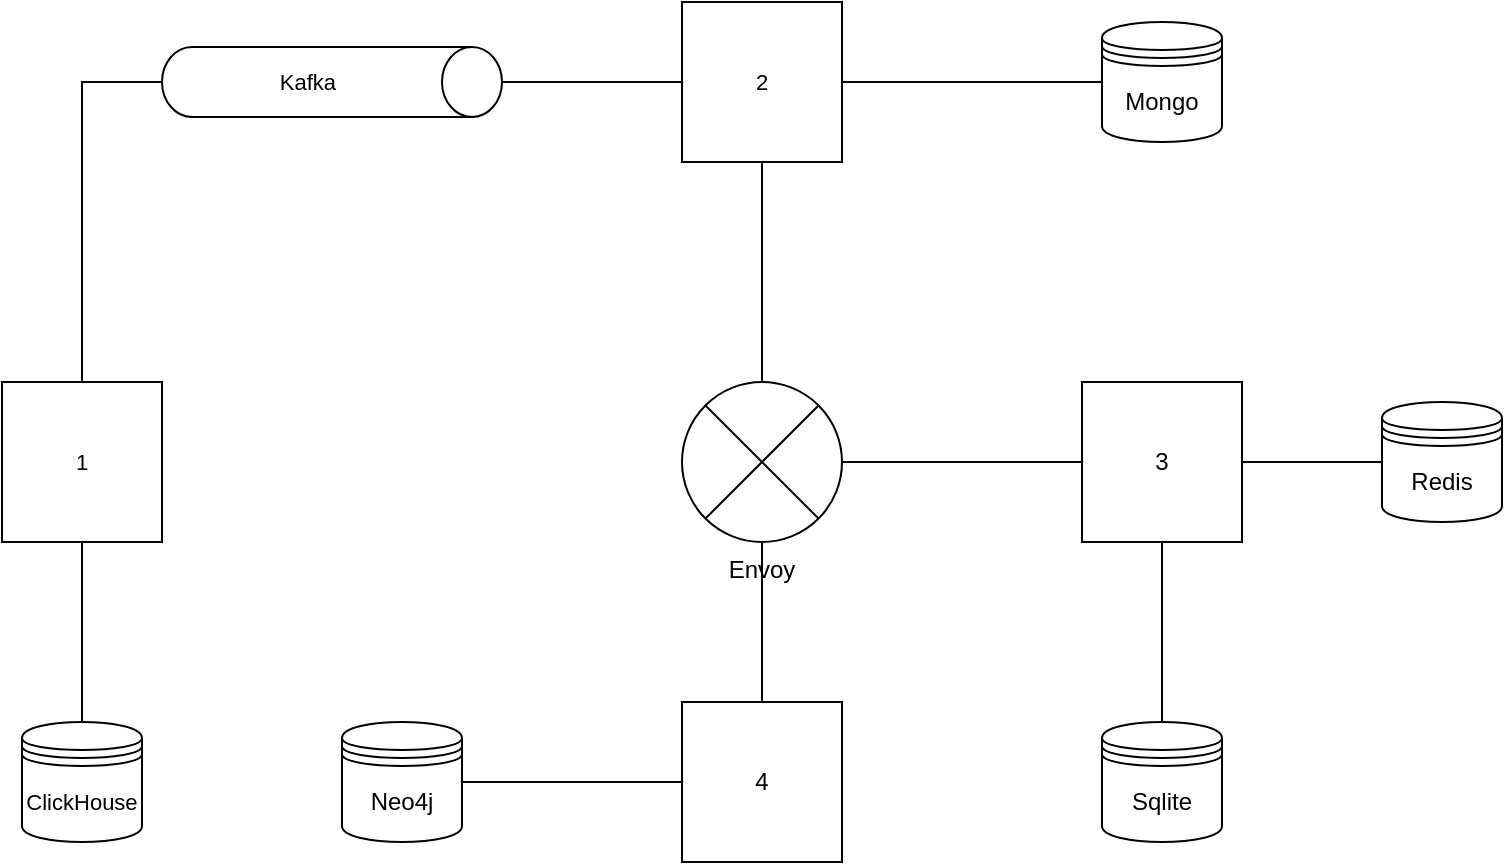 <mxfile version="22.1.11" type="device">
  <diagram name="Страница — 1" id="NXzjeNUAMhVC3dC2J_HC">
    <mxGraphModel dx="907" dy="643" grid="1" gridSize="10" guides="1" tooltips="1" connect="1" arrows="1" fold="1" page="1" pageScale="1" pageWidth="827" pageHeight="1169" math="0" shadow="0">
      <root>
        <mxCell id="0" />
        <mxCell id="1" parent="0" />
        <mxCell id="Q2JburaHx3kO2y-ahh9q-5" style="edgeStyle=orthogonalEdgeStyle;shape=connector;rounded=0;orthogonalLoop=1;jettySize=auto;html=1;labelBackgroundColor=default;strokeColor=default;align=center;verticalAlign=middle;fontFamily=Helvetica;fontSize=11;fontColor=default;endArrow=none;endFill=0;" edge="1" parent="1" source="Q2JburaHx3kO2y-ahh9q-1" target="Q2JburaHx3kO2y-ahh9q-2">
          <mxGeometry relative="1" as="geometry" />
        </mxCell>
        <mxCell id="Q2JburaHx3kO2y-ahh9q-24" style="edgeStyle=orthogonalEdgeStyle;shape=connector;rounded=0;orthogonalLoop=1;jettySize=auto;html=1;labelBackgroundColor=default;strokeColor=default;align=center;verticalAlign=middle;fontFamily=Helvetica;fontSize=11;fontColor=default;endArrow=none;endFill=0;" edge="1" parent="1" source="Q2JburaHx3kO2y-ahh9q-1" target="Q2JburaHx3kO2y-ahh9q-21">
          <mxGeometry relative="1" as="geometry" />
        </mxCell>
        <mxCell id="Q2JburaHx3kO2y-ahh9q-25" style="edgeStyle=orthogonalEdgeStyle;shape=connector;rounded=0;orthogonalLoop=1;jettySize=auto;html=1;labelBackgroundColor=default;strokeColor=default;align=center;verticalAlign=middle;fontFamily=Helvetica;fontSize=11;fontColor=default;endArrow=none;endFill=0;" edge="1" parent="1" source="Q2JburaHx3kO2y-ahh9q-1" target="Q2JburaHx3kO2y-ahh9q-6">
          <mxGeometry relative="1" as="geometry" />
        </mxCell>
        <mxCell id="Q2JburaHx3kO2y-ahh9q-1" value="Envoy" style="shape=sumEllipse;perimeter=ellipsePerimeter;whiteSpace=wrap;html=1;backgroundOutline=1;labelPosition=center;verticalLabelPosition=bottom;align=center;verticalAlign=top;" vertex="1" parent="1">
          <mxGeometry x="360" y="230" width="80" height="80" as="geometry" />
        </mxCell>
        <mxCell id="Q2JburaHx3kO2y-ahh9q-4" style="edgeStyle=orthogonalEdgeStyle;rounded=0;orthogonalLoop=1;jettySize=auto;html=1;endArrow=none;endFill=0;" edge="1" parent="1" source="Q2JburaHx3kO2y-ahh9q-2" target="Q2JburaHx3kO2y-ahh9q-3">
          <mxGeometry relative="1" as="geometry" />
        </mxCell>
        <mxCell id="Q2JburaHx3kO2y-ahh9q-19" style="edgeStyle=orthogonalEdgeStyle;shape=connector;rounded=0;orthogonalLoop=1;jettySize=auto;html=1;labelBackgroundColor=default;strokeColor=default;align=center;verticalAlign=middle;fontFamily=Helvetica;fontSize=11;fontColor=default;endArrow=none;endFill=0;" edge="1" parent="1" source="Q2JburaHx3kO2y-ahh9q-2" target="Q2JburaHx3kO2y-ahh9q-18">
          <mxGeometry relative="1" as="geometry" />
        </mxCell>
        <mxCell id="Q2JburaHx3kO2y-ahh9q-2" value="3" style="whiteSpace=wrap;html=1;aspect=fixed;" vertex="1" parent="1">
          <mxGeometry x="560" y="230" width="80" height="80" as="geometry" />
        </mxCell>
        <mxCell id="Q2JburaHx3kO2y-ahh9q-3" value="Sqlite" style="shape=datastore;whiteSpace=wrap;html=1;" vertex="1" parent="1">
          <mxGeometry x="570" y="400" width="60" height="60" as="geometry" />
        </mxCell>
        <mxCell id="Q2JburaHx3kO2y-ahh9q-8" style="edgeStyle=orthogonalEdgeStyle;shape=connector;rounded=0;orthogonalLoop=1;jettySize=auto;html=1;labelBackgroundColor=default;strokeColor=default;align=center;verticalAlign=middle;fontFamily=Helvetica;fontSize=11;fontColor=default;endArrow=none;endFill=0;" edge="1" parent="1" source="Q2JburaHx3kO2y-ahh9q-6" target="Q2JburaHx3kO2y-ahh9q-7">
          <mxGeometry relative="1" as="geometry" />
        </mxCell>
        <mxCell id="Q2JburaHx3kO2y-ahh9q-10" style="edgeStyle=orthogonalEdgeStyle;shape=connector;rounded=0;orthogonalLoop=1;jettySize=auto;html=1;labelBackgroundColor=default;strokeColor=default;align=center;verticalAlign=middle;fontFamily=Helvetica;fontSize=11;fontColor=default;endArrow=none;endFill=0;" edge="1" parent="1" source="Q2JburaHx3kO2y-ahh9q-6" target="Q2JburaHx3kO2y-ahh9q-9">
          <mxGeometry relative="1" as="geometry" />
        </mxCell>
        <mxCell id="Q2JburaHx3kO2y-ahh9q-6" value="2" style="whiteSpace=wrap;html=1;aspect=fixed;fontFamily=Helvetica;fontSize=11;fontColor=default;" vertex="1" parent="1">
          <mxGeometry x="360" y="40" width="80" height="80" as="geometry" />
        </mxCell>
        <mxCell id="Q2JburaHx3kO2y-ahh9q-7" value="Mongo" style="shape=datastore;whiteSpace=wrap;html=1;" vertex="1" parent="1">
          <mxGeometry x="570" y="50" width="60" height="60" as="geometry" />
        </mxCell>
        <mxCell id="Q2JburaHx3kO2y-ahh9q-9" value="Kafka" style="shape=cylinder3;whiteSpace=wrap;html=1;boundedLbl=1;backgroundOutline=1;size=15;fontFamily=Helvetica;fontSize=11;fontColor=default;rotation=90;horizontal=0;" vertex="1" parent="1">
          <mxGeometry x="167.5" y="-5" width="35" height="170" as="geometry" />
        </mxCell>
        <mxCell id="Q2JburaHx3kO2y-ahh9q-14" style="edgeStyle=orthogonalEdgeStyle;shape=connector;rounded=0;orthogonalLoop=1;jettySize=auto;html=1;labelBackgroundColor=default;strokeColor=default;align=center;verticalAlign=middle;fontFamily=Helvetica;fontSize=11;fontColor=default;endArrow=none;endFill=0;" edge="1" parent="1" source="Q2JburaHx3kO2y-ahh9q-12" target="Q2JburaHx3kO2y-ahh9q-9">
          <mxGeometry relative="1" as="geometry">
            <Array as="points">
              <mxPoint x="60" y="80" />
            </Array>
          </mxGeometry>
        </mxCell>
        <mxCell id="Q2JburaHx3kO2y-ahh9q-16" style="edgeStyle=orthogonalEdgeStyle;shape=connector;rounded=0;orthogonalLoop=1;jettySize=auto;html=1;labelBackgroundColor=default;strokeColor=default;align=center;verticalAlign=middle;fontFamily=Helvetica;fontSize=11;fontColor=default;endArrow=none;endFill=0;" edge="1" parent="1" source="Q2JburaHx3kO2y-ahh9q-12" target="Q2JburaHx3kO2y-ahh9q-15">
          <mxGeometry relative="1" as="geometry" />
        </mxCell>
        <mxCell id="Q2JburaHx3kO2y-ahh9q-12" value="1" style="whiteSpace=wrap;html=1;aspect=fixed;fontFamily=Helvetica;fontSize=11;fontColor=default;" vertex="1" parent="1">
          <mxGeometry x="20" y="230" width="80" height="80" as="geometry" />
        </mxCell>
        <mxCell id="Q2JburaHx3kO2y-ahh9q-15" value="ClickHouse" style="shape=datastore;whiteSpace=wrap;html=1;fontFamily=Helvetica;fontSize=11;fontColor=default;" vertex="1" parent="1">
          <mxGeometry x="30" y="400" width="60" height="60" as="geometry" />
        </mxCell>
        <mxCell id="Q2JburaHx3kO2y-ahh9q-18" value="Redis" style="shape=datastore;whiteSpace=wrap;html=1;" vertex="1" parent="1">
          <mxGeometry x="710" y="240" width="60" height="60" as="geometry" />
        </mxCell>
        <mxCell id="Q2JburaHx3kO2y-ahh9q-23" style="edgeStyle=orthogonalEdgeStyle;shape=connector;rounded=0;orthogonalLoop=1;jettySize=auto;html=1;labelBackgroundColor=default;strokeColor=default;align=center;verticalAlign=middle;fontFamily=Helvetica;fontSize=11;fontColor=default;endArrow=none;endFill=0;" edge="1" parent="1" source="Q2JburaHx3kO2y-ahh9q-21" target="Q2JburaHx3kO2y-ahh9q-22">
          <mxGeometry relative="1" as="geometry" />
        </mxCell>
        <mxCell id="Q2JburaHx3kO2y-ahh9q-21" value="4" style="whiteSpace=wrap;html=1;aspect=fixed;" vertex="1" parent="1">
          <mxGeometry x="360" y="390" width="80" height="80" as="geometry" />
        </mxCell>
        <mxCell id="Q2JburaHx3kO2y-ahh9q-22" value="Neo4j" style="shape=datastore;whiteSpace=wrap;html=1;" vertex="1" parent="1">
          <mxGeometry x="190" y="400" width="60" height="60" as="geometry" />
        </mxCell>
      </root>
    </mxGraphModel>
  </diagram>
</mxfile>
